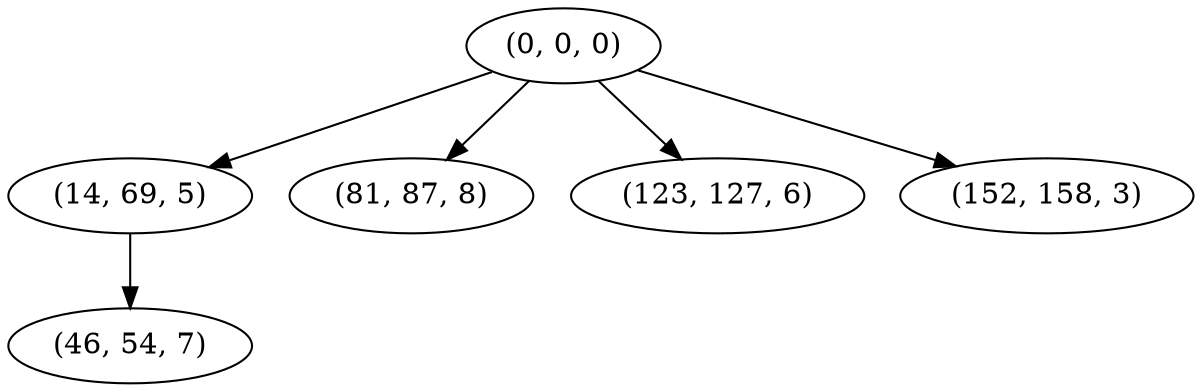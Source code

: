digraph tree {
    "(0, 0, 0)";
    "(14, 69, 5)";
    "(46, 54, 7)";
    "(81, 87, 8)";
    "(123, 127, 6)";
    "(152, 158, 3)";
    "(0, 0, 0)" -> "(14, 69, 5)";
    "(0, 0, 0)" -> "(81, 87, 8)";
    "(0, 0, 0)" -> "(123, 127, 6)";
    "(0, 0, 0)" -> "(152, 158, 3)";
    "(14, 69, 5)" -> "(46, 54, 7)";
}
